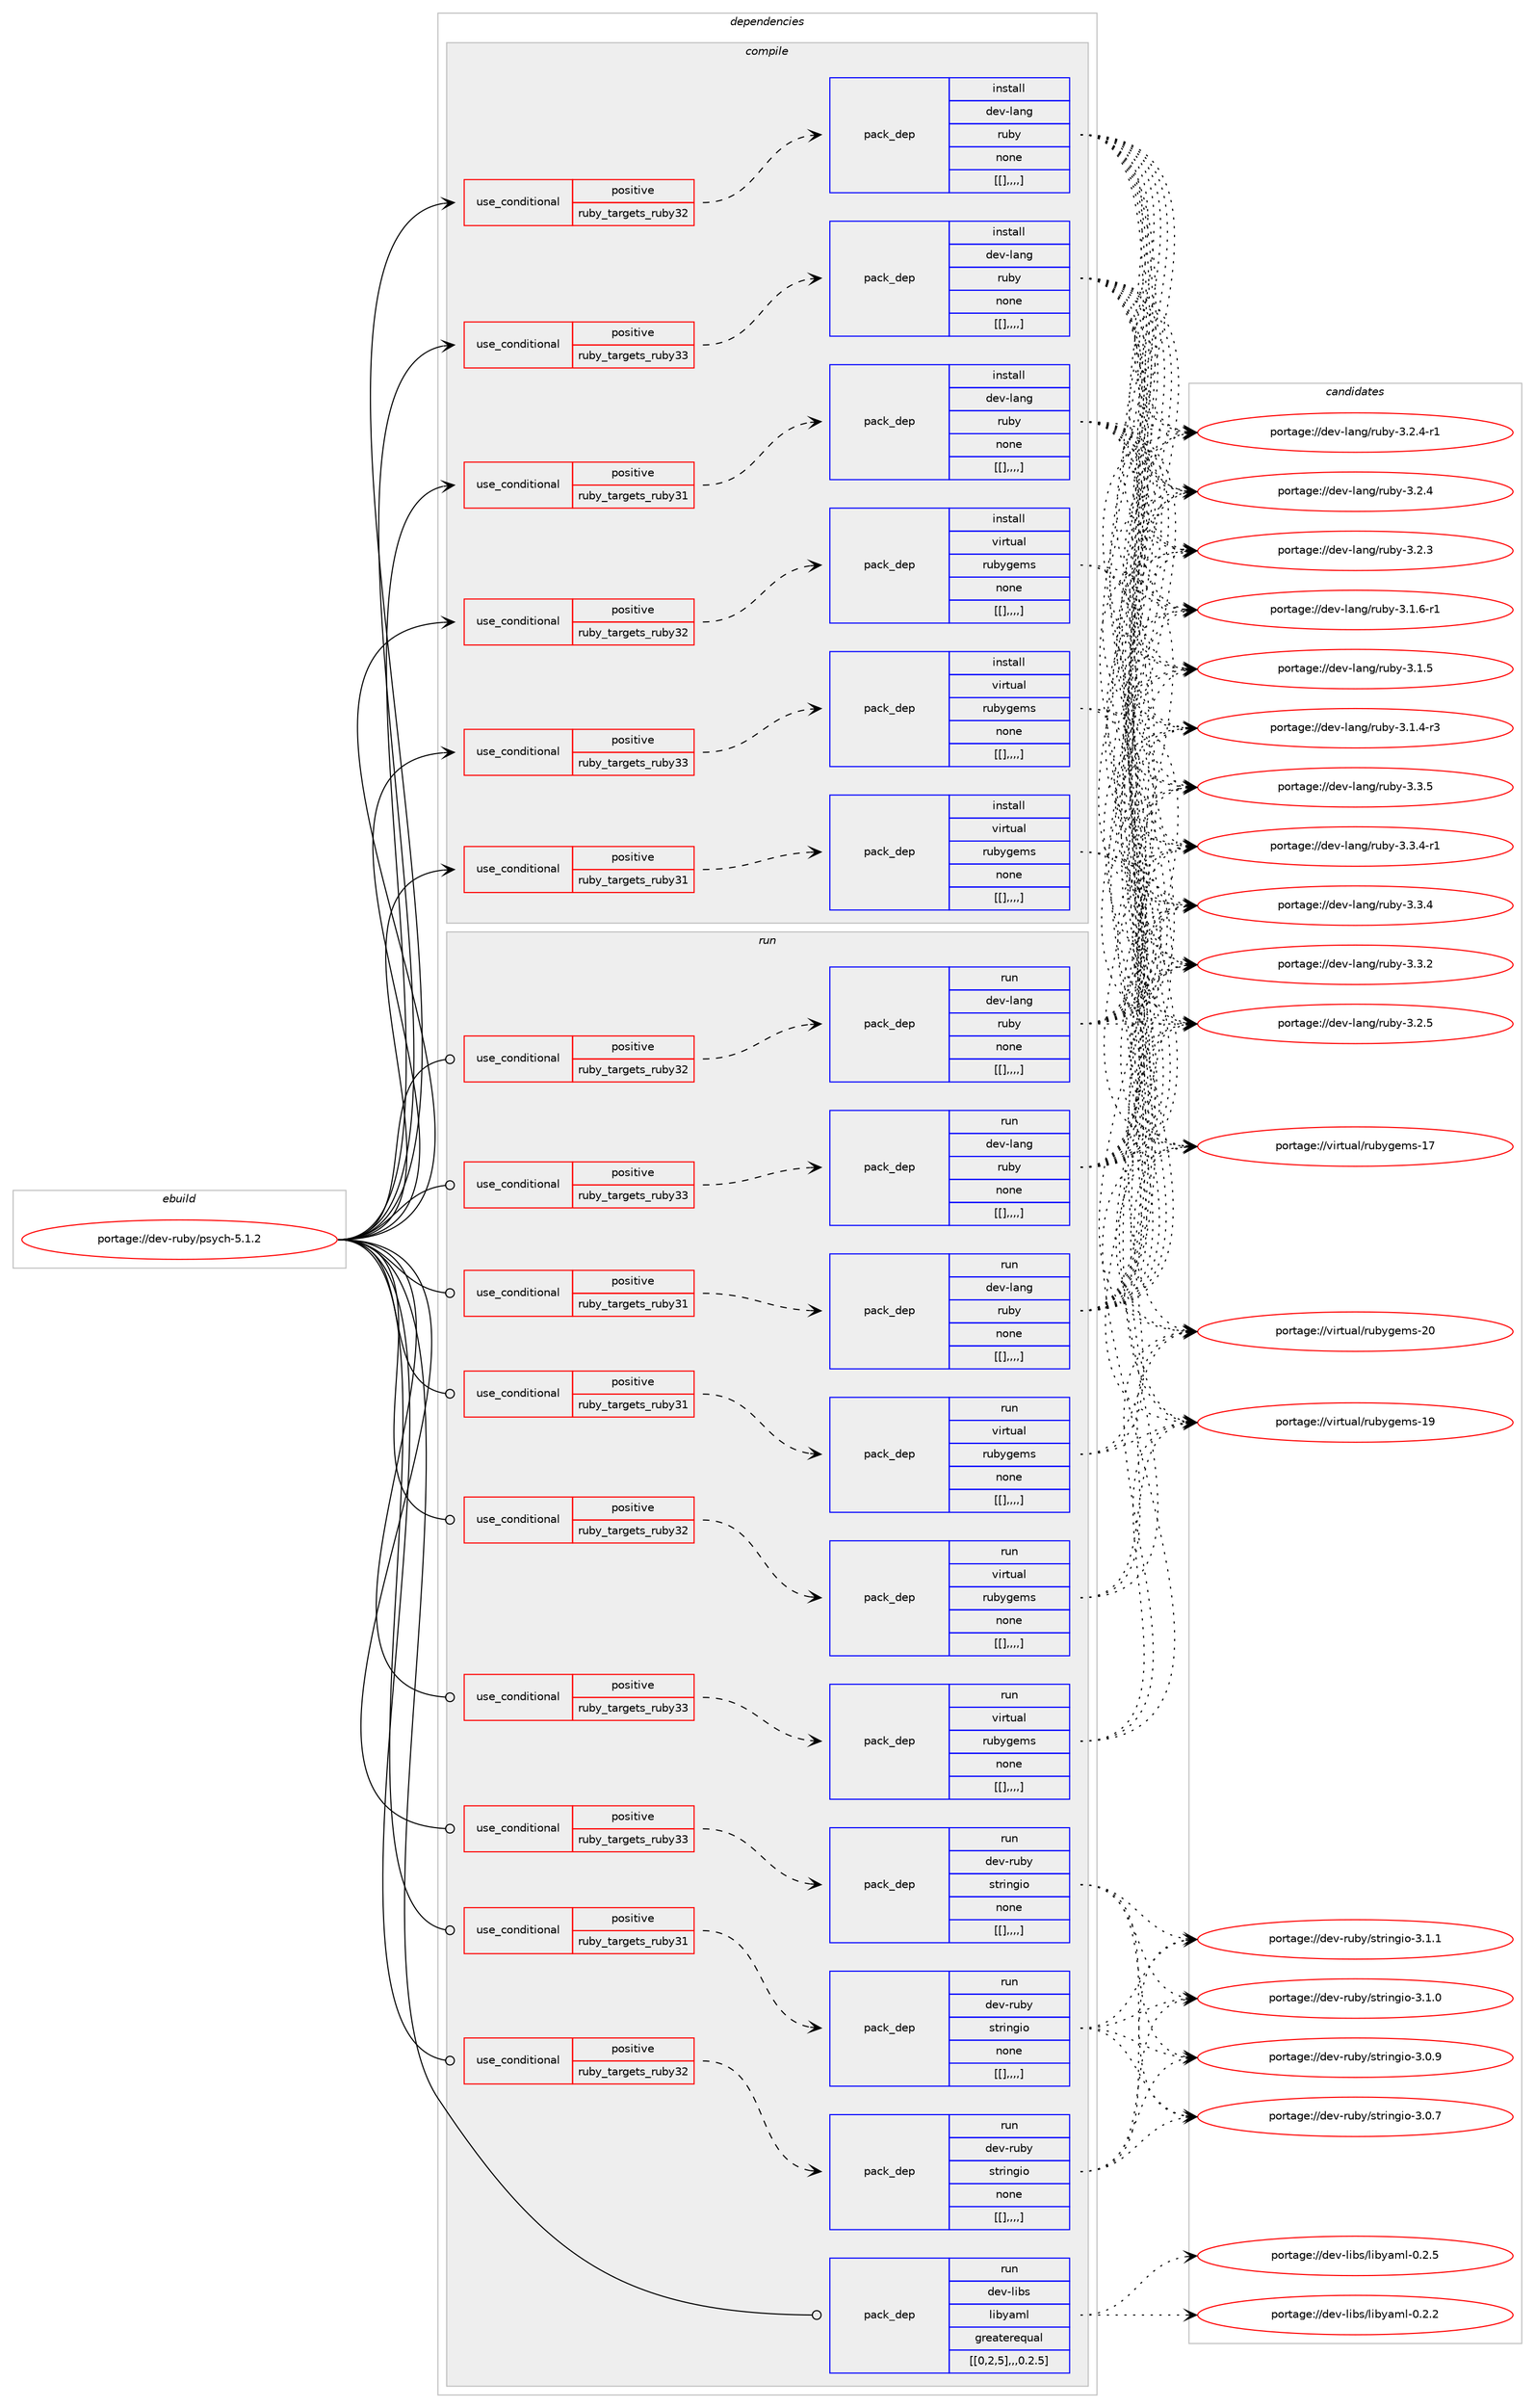 digraph prolog {

# *************
# Graph options
# *************

newrank=true;
concentrate=true;
compound=true;
graph [rankdir=LR,fontname=Helvetica,fontsize=10,ranksep=1.5];#, ranksep=2.5, nodesep=0.2];
edge  [arrowhead=vee];
node  [fontname=Helvetica,fontsize=10];

# **********
# The ebuild
# **********

subgraph cluster_leftcol {
color=gray;
label=<<i>ebuild</i>>;
id [label="portage://dev-ruby/psych-5.1.2", color=red, width=4, href="../dev-ruby/psych-5.1.2.svg"];
}

# ****************
# The dependencies
# ****************

subgraph cluster_midcol {
color=gray;
label=<<i>dependencies</i>>;
subgraph cluster_compile {
fillcolor="#eeeeee";
style=filled;
label=<<i>compile</i>>;
subgraph cond54306 {
dependency197923 [label=<<TABLE BORDER="0" CELLBORDER="1" CELLSPACING="0" CELLPADDING="4"><TR><TD ROWSPAN="3" CELLPADDING="10">use_conditional</TD></TR><TR><TD>positive</TD></TR><TR><TD>ruby_targets_ruby31</TD></TR></TABLE>>, shape=none, color=red];
subgraph pack142272 {
dependency197924 [label=<<TABLE BORDER="0" CELLBORDER="1" CELLSPACING="0" CELLPADDING="4" WIDTH="220"><TR><TD ROWSPAN="6" CELLPADDING="30">pack_dep</TD></TR><TR><TD WIDTH="110">install</TD></TR><TR><TD>dev-lang</TD></TR><TR><TD>ruby</TD></TR><TR><TD>none</TD></TR><TR><TD>[[],,,,]</TD></TR></TABLE>>, shape=none, color=blue];
}
dependency197923:e -> dependency197924:w [weight=20,style="dashed",arrowhead="vee"];
}
id:e -> dependency197923:w [weight=20,style="solid",arrowhead="vee"];
subgraph cond54307 {
dependency197925 [label=<<TABLE BORDER="0" CELLBORDER="1" CELLSPACING="0" CELLPADDING="4"><TR><TD ROWSPAN="3" CELLPADDING="10">use_conditional</TD></TR><TR><TD>positive</TD></TR><TR><TD>ruby_targets_ruby31</TD></TR></TABLE>>, shape=none, color=red];
subgraph pack142273 {
dependency197926 [label=<<TABLE BORDER="0" CELLBORDER="1" CELLSPACING="0" CELLPADDING="4" WIDTH="220"><TR><TD ROWSPAN="6" CELLPADDING="30">pack_dep</TD></TR><TR><TD WIDTH="110">install</TD></TR><TR><TD>virtual</TD></TR><TR><TD>rubygems</TD></TR><TR><TD>none</TD></TR><TR><TD>[[],,,,]</TD></TR></TABLE>>, shape=none, color=blue];
}
dependency197925:e -> dependency197926:w [weight=20,style="dashed",arrowhead="vee"];
}
id:e -> dependency197925:w [weight=20,style="solid",arrowhead="vee"];
subgraph cond54308 {
dependency197927 [label=<<TABLE BORDER="0" CELLBORDER="1" CELLSPACING="0" CELLPADDING="4"><TR><TD ROWSPAN="3" CELLPADDING="10">use_conditional</TD></TR><TR><TD>positive</TD></TR><TR><TD>ruby_targets_ruby32</TD></TR></TABLE>>, shape=none, color=red];
subgraph pack142274 {
dependency197928 [label=<<TABLE BORDER="0" CELLBORDER="1" CELLSPACING="0" CELLPADDING="4" WIDTH="220"><TR><TD ROWSPAN="6" CELLPADDING="30">pack_dep</TD></TR><TR><TD WIDTH="110">install</TD></TR><TR><TD>dev-lang</TD></TR><TR><TD>ruby</TD></TR><TR><TD>none</TD></TR><TR><TD>[[],,,,]</TD></TR></TABLE>>, shape=none, color=blue];
}
dependency197927:e -> dependency197928:w [weight=20,style="dashed",arrowhead="vee"];
}
id:e -> dependency197927:w [weight=20,style="solid",arrowhead="vee"];
subgraph cond54309 {
dependency197929 [label=<<TABLE BORDER="0" CELLBORDER="1" CELLSPACING="0" CELLPADDING="4"><TR><TD ROWSPAN="3" CELLPADDING="10">use_conditional</TD></TR><TR><TD>positive</TD></TR><TR><TD>ruby_targets_ruby32</TD></TR></TABLE>>, shape=none, color=red];
subgraph pack142275 {
dependency197930 [label=<<TABLE BORDER="0" CELLBORDER="1" CELLSPACING="0" CELLPADDING="4" WIDTH="220"><TR><TD ROWSPAN="6" CELLPADDING="30">pack_dep</TD></TR><TR><TD WIDTH="110">install</TD></TR><TR><TD>virtual</TD></TR><TR><TD>rubygems</TD></TR><TR><TD>none</TD></TR><TR><TD>[[],,,,]</TD></TR></TABLE>>, shape=none, color=blue];
}
dependency197929:e -> dependency197930:w [weight=20,style="dashed",arrowhead="vee"];
}
id:e -> dependency197929:w [weight=20,style="solid",arrowhead="vee"];
subgraph cond54310 {
dependency197931 [label=<<TABLE BORDER="0" CELLBORDER="1" CELLSPACING="0" CELLPADDING="4"><TR><TD ROWSPAN="3" CELLPADDING="10">use_conditional</TD></TR><TR><TD>positive</TD></TR><TR><TD>ruby_targets_ruby33</TD></TR></TABLE>>, shape=none, color=red];
subgraph pack142276 {
dependency197932 [label=<<TABLE BORDER="0" CELLBORDER="1" CELLSPACING="0" CELLPADDING="4" WIDTH="220"><TR><TD ROWSPAN="6" CELLPADDING="30">pack_dep</TD></TR><TR><TD WIDTH="110">install</TD></TR><TR><TD>dev-lang</TD></TR><TR><TD>ruby</TD></TR><TR><TD>none</TD></TR><TR><TD>[[],,,,]</TD></TR></TABLE>>, shape=none, color=blue];
}
dependency197931:e -> dependency197932:w [weight=20,style="dashed",arrowhead="vee"];
}
id:e -> dependency197931:w [weight=20,style="solid",arrowhead="vee"];
subgraph cond54311 {
dependency197933 [label=<<TABLE BORDER="0" CELLBORDER="1" CELLSPACING="0" CELLPADDING="4"><TR><TD ROWSPAN="3" CELLPADDING="10">use_conditional</TD></TR><TR><TD>positive</TD></TR><TR><TD>ruby_targets_ruby33</TD></TR></TABLE>>, shape=none, color=red];
subgraph pack142277 {
dependency197934 [label=<<TABLE BORDER="0" CELLBORDER="1" CELLSPACING="0" CELLPADDING="4" WIDTH="220"><TR><TD ROWSPAN="6" CELLPADDING="30">pack_dep</TD></TR><TR><TD WIDTH="110">install</TD></TR><TR><TD>virtual</TD></TR><TR><TD>rubygems</TD></TR><TR><TD>none</TD></TR><TR><TD>[[],,,,]</TD></TR></TABLE>>, shape=none, color=blue];
}
dependency197933:e -> dependency197934:w [weight=20,style="dashed",arrowhead="vee"];
}
id:e -> dependency197933:w [weight=20,style="solid",arrowhead="vee"];
}
subgraph cluster_compileandrun {
fillcolor="#eeeeee";
style=filled;
label=<<i>compile and run</i>>;
}
subgraph cluster_run {
fillcolor="#eeeeee";
style=filled;
label=<<i>run</i>>;
subgraph cond54312 {
dependency197935 [label=<<TABLE BORDER="0" CELLBORDER="1" CELLSPACING="0" CELLPADDING="4"><TR><TD ROWSPAN="3" CELLPADDING="10">use_conditional</TD></TR><TR><TD>positive</TD></TR><TR><TD>ruby_targets_ruby31</TD></TR></TABLE>>, shape=none, color=red];
subgraph pack142278 {
dependency197936 [label=<<TABLE BORDER="0" CELLBORDER="1" CELLSPACING="0" CELLPADDING="4" WIDTH="220"><TR><TD ROWSPAN="6" CELLPADDING="30">pack_dep</TD></TR><TR><TD WIDTH="110">run</TD></TR><TR><TD>dev-lang</TD></TR><TR><TD>ruby</TD></TR><TR><TD>none</TD></TR><TR><TD>[[],,,,]</TD></TR></TABLE>>, shape=none, color=blue];
}
dependency197935:e -> dependency197936:w [weight=20,style="dashed",arrowhead="vee"];
}
id:e -> dependency197935:w [weight=20,style="solid",arrowhead="odot"];
subgraph cond54313 {
dependency197937 [label=<<TABLE BORDER="0" CELLBORDER="1" CELLSPACING="0" CELLPADDING="4"><TR><TD ROWSPAN="3" CELLPADDING="10">use_conditional</TD></TR><TR><TD>positive</TD></TR><TR><TD>ruby_targets_ruby31</TD></TR></TABLE>>, shape=none, color=red];
subgraph pack142279 {
dependency197938 [label=<<TABLE BORDER="0" CELLBORDER="1" CELLSPACING="0" CELLPADDING="4" WIDTH="220"><TR><TD ROWSPAN="6" CELLPADDING="30">pack_dep</TD></TR><TR><TD WIDTH="110">run</TD></TR><TR><TD>dev-ruby</TD></TR><TR><TD>stringio</TD></TR><TR><TD>none</TD></TR><TR><TD>[[],,,,]</TD></TR></TABLE>>, shape=none, color=blue];
}
dependency197937:e -> dependency197938:w [weight=20,style="dashed",arrowhead="vee"];
}
id:e -> dependency197937:w [weight=20,style="solid",arrowhead="odot"];
subgraph cond54314 {
dependency197939 [label=<<TABLE BORDER="0" CELLBORDER="1" CELLSPACING="0" CELLPADDING="4"><TR><TD ROWSPAN="3" CELLPADDING="10">use_conditional</TD></TR><TR><TD>positive</TD></TR><TR><TD>ruby_targets_ruby31</TD></TR></TABLE>>, shape=none, color=red];
subgraph pack142280 {
dependency197940 [label=<<TABLE BORDER="0" CELLBORDER="1" CELLSPACING="0" CELLPADDING="4" WIDTH="220"><TR><TD ROWSPAN="6" CELLPADDING="30">pack_dep</TD></TR><TR><TD WIDTH="110">run</TD></TR><TR><TD>virtual</TD></TR><TR><TD>rubygems</TD></TR><TR><TD>none</TD></TR><TR><TD>[[],,,,]</TD></TR></TABLE>>, shape=none, color=blue];
}
dependency197939:e -> dependency197940:w [weight=20,style="dashed",arrowhead="vee"];
}
id:e -> dependency197939:w [weight=20,style="solid",arrowhead="odot"];
subgraph cond54315 {
dependency197941 [label=<<TABLE BORDER="0" CELLBORDER="1" CELLSPACING="0" CELLPADDING="4"><TR><TD ROWSPAN="3" CELLPADDING="10">use_conditional</TD></TR><TR><TD>positive</TD></TR><TR><TD>ruby_targets_ruby32</TD></TR></TABLE>>, shape=none, color=red];
subgraph pack142281 {
dependency197942 [label=<<TABLE BORDER="0" CELLBORDER="1" CELLSPACING="0" CELLPADDING="4" WIDTH="220"><TR><TD ROWSPAN="6" CELLPADDING="30">pack_dep</TD></TR><TR><TD WIDTH="110">run</TD></TR><TR><TD>dev-lang</TD></TR><TR><TD>ruby</TD></TR><TR><TD>none</TD></TR><TR><TD>[[],,,,]</TD></TR></TABLE>>, shape=none, color=blue];
}
dependency197941:e -> dependency197942:w [weight=20,style="dashed",arrowhead="vee"];
}
id:e -> dependency197941:w [weight=20,style="solid",arrowhead="odot"];
subgraph cond54316 {
dependency197943 [label=<<TABLE BORDER="0" CELLBORDER="1" CELLSPACING="0" CELLPADDING="4"><TR><TD ROWSPAN="3" CELLPADDING="10">use_conditional</TD></TR><TR><TD>positive</TD></TR><TR><TD>ruby_targets_ruby32</TD></TR></TABLE>>, shape=none, color=red];
subgraph pack142282 {
dependency197944 [label=<<TABLE BORDER="0" CELLBORDER="1" CELLSPACING="0" CELLPADDING="4" WIDTH="220"><TR><TD ROWSPAN="6" CELLPADDING="30">pack_dep</TD></TR><TR><TD WIDTH="110">run</TD></TR><TR><TD>dev-ruby</TD></TR><TR><TD>stringio</TD></TR><TR><TD>none</TD></TR><TR><TD>[[],,,,]</TD></TR></TABLE>>, shape=none, color=blue];
}
dependency197943:e -> dependency197944:w [weight=20,style="dashed",arrowhead="vee"];
}
id:e -> dependency197943:w [weight=20,style="solid",arrowhead="odot"];
subgraph cond54317 {
dependency197945 [label=<<TABLE BORDER="0" CELLBORDER="1" CELLSPACING="0" CELLPADDING="4"><TR><TD ROWSPAN="3" CELLPADDING="10">use_conditional</TD></TR><TR><TD>positive</TD></TR><TR><TD>ruby_targets_ruby32</TD></TR></TABLE>>, shape=none, color=red];
subgraph pack142283 {
dependency197946 [label=<<TABLE BORDER="0" CELLBORDER="1" CELLSPACING="0" CELLPADDING="4" WIDTH="220"><TR><TD ROWSPAN="6" CELLPADDING="30">pack_dep</TD></TR><TR><TD WIDTH="110">run</TD></TR><TR><TD>virtual</TD></TR><TR><TD>rubygems</TD></TR><TR><TD>none</TD></TR><TR><TD>[[],,,,]</TD></TR></TABLE>>, shape=none, color=blue];
}
dependency197945:e -> dependency197946:w [weight=20,style="dashed",arrowhead="vee"];
}
id:e -> dependency197945:w [weight=20,style="solid",arrowhead="odot"];
subgraph cond54318 {
dependency197947 [label=<<TABLE BORDER="0" CELLBORDER="1" CELLSPACING="0" CELLPADDING="4"><TR><TD ROWSPAN="3" CELLPADDING="10">use_conditional</TD></TR><TR><TD>positive</TD></TR><TR><TD>ruby_targets_ruby33</TD></TR></TABLE>>, shape=none, color=red];
subgraph pack142284 {
dependency197948 [label=<<TABLE BORDER="0" CELLBORDER="1" CELLSPACING="0" CELLPADDING="4" WIDTH="220"><TR><TD ROWSPAN="6" CELLPADDING="30">pack_dep</TD></TR><TR><TD WIDTH="110">run</TD></TR><TR><TD>dev-lang</TD></TR><TR><TD>ruby</TD></TR><TR><TD>none</TD></TR><TR><TD>[[],,,,]</TD></TR></TABLE>>, shape=none, color=blue];
}
dependency197947:e -> dependency197948:w [weight=20,style="dashed",arrowhead="vee"];
}
id:e -> dependency197947:w [weight=20,style="solid",arrowhead="odot"];
subgraph cond54319 {
dependency197949 [label=<<TABLE BORDER="0" CELLBORDER="1" CELLSPACING="0" CELLPADDING="4"><TR><TD ROWSPAN="3" CELLPADDING="10">use_conditional</TD></TR><TR><TD>positive</TD></TR><TR><TD>ruby_targets_ruby33</TD></TR></TABLE>>, shape=none, color=red];
subgraph pack142285 {
dependency197950 [label=<<TABLE BORDER="0" CELLBORDER="1" CELLSPACING="0" CELLPADDING="4" WIDTH="220"><TR><TD ROWSPAN="6" CELLPADDING="30">pack_dep</TD></TR><TR><TD WIDTH="110">run</TD></TR><TR><TD>dev-ruby</TD></TR><TR><TD>stringio</TD></TR><TR><TD>none</TD></TR><TR><TD>[[],,,,]</TD></TR></TABLE>>, shape=none, color=blue];
}
dependency197949:e -> dependency197950:w [weight=20,style="dashed",arrowhead="vee"];
}
id:e -> dependency197949:w [weight=20,style="solid",arrowhead="odot"];
subgraph cond54320 {
dependency197951 [label=<<TABLE BORDER="0" CELLBORDER="1" CELLSPACING="0" CELLPADDING="4"><TR><TD ROWSPAN="3" CELLPADDING="10">use_conditional</TD></TR><TR><TD>positive</TD></TR><TR><TD>ruby_targets_ruby33</TD></TR></TABLE>>, shape=none, color=red];
subgraph pack142286 {
dependency197952 [label=<<TABLE BORDER="0" CELLBORDER="1" CELLSPACING="0" CELLPADDING="4" WIDTH="220"><TR><TD ROWSPAN="6" CELLPADDING="30">pack_dep</TD></TR><TR><TD WIDTH="110">run</TD></TR><TR><TD>virtual</TD></TR><TR><TD>rubygems</TD></TR><TR><TD>none</TD></TR><TR><TD>[[],,,,]</TD></TR></TABLE>>, shape=none, color=blue];
}
dependency197951:e -> dependency197952:w [weight=20,style="dashed",arrowhead="vee"];
}
id:e -> dependency197951:w [weight=20,style="solid",arrowhead="odot"];
subgraph pack142287 {
dependency197953 [label=<<TABLE BORDER="0" CELLBORDER="1" CELLSPACING="0" CELLPADDING="4" WIDTH="220"><TR><TD ROWSPAN="6" CELLPADDING="30">pack_dep</TD></TR><TR><TD WIDTH="110">run</TD></TR><TR><TD>dev-libs</TD></TR><TR><TD>libyaml</TD></TR><TR><TD>greaterequal</TD></TR><TR><TD>[[0,2,5],,,0.2.5]</TD></TR></TABLE>>, shape=none, color=blue];
}
id:e -> dependency197953:w [weight=20,style="solid",arrowhead="odot"];
}
}

# **************
# The candidates
# **************

subgraph cluster_choices {
rank=same;
color=gray;
label=<<i>candidates</i>>;

subgraph choice142272 {
color=black;
nodesep=1;
choice10010111845108971101034711411798121455146514653 [label="portage://dev-lang/ruby-3.3.5", color=red, width=4,href="../dev-lang/ruby-3.3.5.svg"];
choice100101118451089711010347114117981214551465146524511449 [label="portage://dev-lang/ruby-3.3.4-r1", color=red, width=4,href="../dev-lang/ruby-3.3.4-r1.svg"];
choice10010111845108971101034711411798121455146514652 [label="portage://dev-lang/ruby-3.3.4", color=red, width=4,href="../dev-lang/ruby-3.3.4.svg"];
choice10010111845108971101034711411798121455146514650 [label="portage://dev-lang/ruby-3.3.2", color=red, width=4,href="../dev-lang/ruby-3.3.2.svg"];
choice10010111845108971101034711411798121455146504653 [label="portage://dev-lang/ruby-3.2.5", color=red, width=4,href="../dev-lang/ruby-3.2.5.svg"];
choice100101118451089711010347114117981214551465046524511449 [label="portage://dev-lang/ruby-3.2.4-r1", color=red, width=4,href="../dev-lang/ruby-3.2.4-r1.svg"];
choice10010111845108971101034711411798121455146504652 [label="portage://dev-lang/ruby-3.2.4", color=red, width=4,href="../dev-lang/ruby-3.2.4.svg"];
choice10010111845108971101034711411798121455146504651 [label="portage://dev-lang/ruby-3.2.3", color=red, width=4,href="../dev-lang/ruby-3.2.3.svg"];
choice100101118451089711010347114117981214551464946544511449 [label="portage://dev-lang/ruby-3.1.6-r1", color=red, width=4,href="../dev-lang/ruby-3.1.6-r1.svg"];
choice10010111845108971101034711411798121455146494653 [label="portage://dev-lang/ruby-3.1.5", color=red, width=4,href="../dev-lang/ruby-3.1.5.svg"];
choice100101118451089711010347114117981214551464946524511451 [label="portage://dev-lang/ruby-3.1.4-r3", color=red, width=4,href="../dev-lang/ruby-3.1.4-r3.svg"];
dependency197924:e -> choice10010111845108971101034711411798121455146514653:w [style=dotted,weight="100"];
dependency197924:e -> choice100101118451089711010347114117981214551465146524511449:w [style=dotted,weight="100"];
dependency197924:e -> choice10010111845108971101034711411798121455146514652:w [style=dotted,weight="100"];
dependency197924:e -> choice10010111845108971101034711411798121455146514650:w [style=dotted,weight="100"];
dependency197924:e -> choice10010111845108971101034711411798121455146504653:w [style=dotted,weight="100"];
dependency197924:e -> choice100101118451089711010347114117981214551465046524511449:w [style=dotted,weight="100"];
dependency197924:e -> choice10010111845108971101034711411798121455146504652:w [style=dotted,weight="100"];
dependency197924:e -> choice10010111845108971101034711411798121455146504651:w [style=dotted,weight="100"];
dependency197924:e -> choice100101118451089711010347114117981214551464946544511449:w [style=dotted,weight="100"];
dependency197924:e -> choice10010111845108971101034711411798121455146494653:w [style=dotted,weight="100"];
dependency197924:e -> choice100101118451089711010347114117981214551464946524511451:w [style=dotted,weight="100"];
}
subgraph choice142273 {
color=black;
nodesep=1;
choice118105114116117971084711411798121103101109115455048 [label="portage://virtual/rubygems-20", color=red, width=4,href="../virtual/rubygems-20.svg"];
choice118105114116117971084711411798121103101109115454957 [label="portage://virtual/rubygems-19", color=red, width=4,href="../virtual/rubygems-19.svg"];
choice118105114116117971084711411798121103101109115454955 [label="portage://virtual/rubygems-17", color=red, width=4,href="../virtual/rubygems-17.svg"];
dependency197926:e -> choice118105114116117971084711411798121103101109115455048:w [style=dotted,weight="100"];
dependency197926:e -> choice118105114116117971084711411798121103101109115454957:w [style=dotted,weight="100"];
dependency197926:e -> choice118105114116117971084711411798121103101109115454955:w [style=dotted,weight="100"];
}
subgraph choice142274 {
color=black;
nodesep=1;
choice10010111845108971101034711411798121455146514653 [label="portage://dev-lang/ruby-3.3.5", color=red, width=4,href="../dev-lang/ruby-3.3.5.svg"];
choice100101118451089711010347114117981214551465146524511449 [label="portage://dev-lang/ruby-3.3.4-r1", color=red, width=4,href="../dev-lang/ruby-3.3.4-r1.svg"];
choice10010111845108971101034711411798121455146514652 [label="portage://dev-lang/ruby-3.3.4", color=red, width=4,href="../dev-lang/ruby-3.3.4.svg"];
choice10010111845108971101034711411798121455146514650 [label="portage://dev-lang/ruby-3.3.2", color=red, width=4,href="../dev-lang/ruby-3.3.2.svg"];
choice10010111845108971101034711411798121455146504653 [label="portage://dev-lang/ruby-3.2.5", color=red, width=4,href="../dev-lang/ruby-3.2.5.svg"];
choice100101118451089711010347114117981214551465046524511449 [label="portage://dev-lang/ruby-3.2.4-r1", color=red, width=4,href="../dev-lang/ruby-3.2.4-r1.svg"];
choice10010111845108971101034711411798121455146504652 [label="portage://dev-lang/ruby-3.2.4", color=red, width=4,href="../dev-lang/ruby-3.2.4.svg"];
choice10010111845108971101034711411798121455146504651 [label="portage://dev-lang/ruby-3.2.3", color=red, width=4,href="../dev-lang/ruby-3.2.3.svg"];
choice100101118451089711010347114117981214551464946544511449 [label="portage://dev-lang/ruby-3.1.6-r1", color=red, width=4,href="../dev-lang/ruby-3.1.6-r1.svg"];
choice10010111845108971101034711411798121455146494653 [label="portage://dev-lang/ruby-3.1.5", color=red, width=4,href="../dev-lang/ruby-3.1.5.svg"];
choice100101118451089711010347114117981214551464946524511451 [label="portage://dev-lang/ruby-3.1.4-r3", color=red, width=4,href="../dev-lang/ruby-3.1.4-r3.svg"];
dependency197928:e -> choice10010111845108971101034711411798121455146514653:w [style=dotted,weight="100"];
dependency197928:e -> choice100101118451089711010347114117981214551465146524511449:w [style=dotted,weight="100"];
dependency197928:e -> choice10010111845108971101034711411798121455146514652:w [style=dotted,weight="100"];
dependency197928:e -> choice10010111845108971101034711411798121455146514650:w [style=dotted,weight="100"];
dependency197928:e -> choice10010111845108971101034711411798121455146504653:w [style=dotted,weight="100"];
dependency197928:e -> choice100101118451089711010347114117981214551465046524511449:w [style=dotted,weight="100"];
dependency197928:e -> choice10010111845108971101034711411798121455146504652:w [style=dotted,weight="100"];
dependency197928:e -> choice10010111845108971101034711411798121455146504651:w [style=dotted,weight="100"];
dependency197928:e -> choice100101118451089711010347114117981214551464946544511449:w [style=dotted,weight="100"];
dependency197928:e -> choice10010111845108971101034711411798121455146494653:w [style=dotted,weight="100"];
dependency197928:e -> choice100101118451089711010347114117981214551464946524511451:w [style=dotted,weight="100"];
}
subgraph choice142275 {
color=black;
nodesep=1;
choice118105114116117971084711411798121103101109115455048 [label="portage://virtual/rubygems-20", color=red, width=4,href="../virtual/rubygems-20.svg"];
choice118105114116117971084711411798121103101109115454957 [label="portage://virtual/rubygems-19", color=red, width=4,href="../virtual/rubygems-19.svg"];
choice118105114116117971084711411798121103101109115454955 [label="portage://virtual/rubygems-17", color=red, width=4,href="../virtual/rubygems-17.svg"];
dependency197930:e -> choice118105114116117971084711411798121103101109115455048:w [style=dotted,weight="100"];
dependency197930:e -> choice118105114116117971084711411798121103101109115454957:w [style=dotted,weight="100"];
dependency197930:e -> choice118105114116117971084711411798121103101109115454955:w [style=dotted,weight="100"];
}
subgraph choice142276 {
color=black;
nodesep=1;
choice10010111845108971101034711411798121455146514653 [label="portage://dev-lang/ruby-3.3.5", color=red, width=4,href="../dev-lang/ruby-3.3.5.svg"];
choice100101118451089711010347114117981214551465146524511449 [label="portage://dev-lang/ruby-3.3.4-r1", color=red, width=4,href="../dev-lang/ruby-3.3.4-r1.svg"];
choice10010111845108971101034711411798121455146514652 [label="portage://dev-lang/ruby-3.3.4", color=red, width=4,href="../dev-lang/ruby-3.3.4.svg"];
choice10010111845108971101034711411798121455146514650 [label="portage://dev-lang/ruby-3.3.2", color=red, width=4,href="../dev-lang/ruby-3.3.2.svg"];
choice10010111845108971101034711411798121455146504653 [label="portage://dev-lang/ruby-3.2.5", color=red, width=4,href="../dev-lang/ruby-3.2.5.svg"];
choice100101118451089711010347114117981214551465046524511449 [label="portage://dev-lang/ruby-3.2.4-r1", color=red, width=4,href="../dev-lang/ruby-3.2.4-r1.svg"];
choice10010111845108971101034711411798121455146504652 [label="portage://dev-lang/ruby-3.2.4", color=red, width=4,href="../dev-lang/ruby-3.2.4.svg"];
choice10010111845108971101034711411798121455146504651 [label="portage://dev-lang/ruby-3.2.3", color=red, width=4,href="../dev-lang/ruby-3.2.3.svg"];
choice100101118451089711010347114117981214551464946544511449 [label="portage://dev-lang/ruby-3.1.6-r1", color=red, width=4,href="../dev-lang/ruby-3.1.6-r1.svg"];
choice10010111845108971101034711411798121455146494653 [label="portage://dev-lang/ruby-3.1.5", color=red, width=4,href="../dev-lang/ruby-3.1.5.svg"];
choice100101118451089711010347114117981214551464946524511451 [label="portage://dev-lang/ruby-3.1.4-r3", color=red, width=4,href="../dev-lang/ruby-3.1.4-r3.svg"];
dependency197932:e -> choice10010111845108971101034711411798121455146514653:w [style=dotted,weight="100"];
dependency197932:e -> choice100101118451089711010347114117981214551465146524511449:w [style=dotted,weight="100"];
dependency197932:e -> choice10010111845108971101034711411798121455146514652:w [style=dotted,weight="100"];
dependency197932:e -> choice10010111845108971101034711411798121455146514650:w [style=dotted,weight="100"];
dependency197932:e -> choice10010111845108971101034711411798121455146504653:w [style=dotted,weight="100"];
dependency197932:e -> choice100101118451089711010347114117981214551465046524511449:w [style=dotted,weight="100"];
dependency197932:e -> choice10010111845108971101034711411798121455146504652:w [style=dotted,weight="100"];
dependency197932:e -> choice10010111845108971101034711411798121455146504651:w [style=dotted,weight="100"];
dependency197932:e -> choice100101118451089711010347114117981214551464946544511449:w [style=dotted,weight="100"];
dependency197932:e -> choice10010111845108971101034711411798121455146494653:w [style=dotted,weight="100"];
dependency197932:e -> choice100101118451089711010347114117981214551464946524511451:w [style=dotted,weight="100"];
}
subgraph choice142277 {
color=black;
nodesep=1;
choice118105114116117971084711411798121103101109115455048 [label="portage://virtual/rubygems-20", color=red, width=4,href="../virtual/rubygems-20.svg"];
choice118105114116117971084711411798121103101109115454957 [label="portage://virtual/rubygems-19", color=red, width=4,href="../virtual/rubygems-19.svg"];
choice118105114116117971084711411798121103101109115454955 [label="portage://virtual/rubygems-17", color=red, width=4,href="../virtual/rubygems-17.svg"];
dependency197934:e -> choice118105114116117971084711411798121103101109115455048:w [style=dotted,weight="100"];
dependency197934:e -> choice118105114116117971084711411798121103101109115454957:w [style=dotted,weight="100"];
dependency197934:e -> choice118105114116117971084711411798121103101109115454955:w [style=dotted,weight="100"];
}
subgraph choice142278 {
color=black;
nodesep=1;
choice10010111845108971101034711411798121455146514653 [label="portage://dev-lang/ruby-3.3.5", color=red, width=4,href="../dev-lang/ruby-3.3.5.svg"];
choice100101118451089711010347114117981214551465146524511449 [label="portage://dev-lang/ruby-3.3.4-r1", color=red, width=4,href="../dev-lang/ruby-3.3.4-r1.svg"];
choice10010111845108971101034711411798121455146514652 [label="portage://dev-lang/ruby-3.3.4", color=red, width=4,href="../dev-lang/ruby-3.3.4.svg"];
choice10010111845108971101034711411798121455146514650 [label="portage://dev-lang/ruby-3.3.2", color=red, width=4,href="../dev-lang/ruby-3.3.2.svg"];
choice10010111845108971101034711411798121455146504653 [label="portage://dev-lang/ruby-3.2.5", color=red, width=4,href="../dev-lang/ruby-3.2.5.svg"];
choice100101118451089711010347114117981214551465046524511449 [label="portage://dev-lang/ruby-3.2.4-r1", color=red, width=4,href="../dev-lang/ruby-3.2.4-r1.svg"];
choice10010111845108971101034711411798121455146504652 [label="portage://dev-lang/ruby-3.2.4", color=red, width=4,href="../dev-lang/ruby-3.2.4.svg"];
choice10010111845108971101034711411798121455146504651 [label="portage://dev-lang/ruby-3.2.3", color=red, width=4,href="../dev-lang/ruby-3.2.3.svg"];
choice100101118451089711010347114117981214551464946544511449 [label="portage://dev-lang/ruby-3.1.6-r1", color=red, width=4,href="../dev-lang/ruby-3.1.6-r1.svg"];
choice10010111845108971101034711411798121455146494653 [label="portage://dev-lang/ruby-3.1.5", color=red, width=4,href="../dev-lang/ruby-3.1.5.svg"];
choice100101118451089711010347114117981214551464946524511451 [label="portage://dev-lang/ruby-3.1.4-r3", color=red, width=4,href="../dev-lang/ruby-3.1.4-r3.svg"];
dependency197936:e -> choice10010111845108971101034711411798121455146514653:w [style=dotted,weight="100"];
dependency197936:e -> choice100101118451089711010347114117981214551465146524511449:w [style=dotted,weight="100"];
dependency197936:e -> choice10010111845108971101034711411798121455146514652:w [style=dotted,weight="100"];
dependency197936:e -> choice10010111845108971101034711411798121455146514650:w [style=dotted,weight="100"];
dependency197936:e -> choice10010111845108971101034711411798121455146504653:w [style=dotted,weight="100"];
dependency197936:e -> choice100101118451089711010347114117981214551465046524511449:w [style=dotted,weight="100"];
dependency197936:e -> choice10010111845108971101034711411798121455146504652:w [style=dotted,weight="100"];
dependency197936:e -> choice10010111845108971101034711411798121455146504651:w [style=dotted,weight="100"];
dependency197936:e -> choice100101118451089711010347114117981214551464946544511449:w [style=dotted,weight="100"];
dependency197936:e -> choice10010111845108971101034711411798121455146494653:w [style=dotted,weight="100"];
dependency197936:e -> choice100101118451089711010347114117981214551464946524511451:w [style=dotted,weight="100"];
}
subgraph choice142279 {
color=black;
nodesep=1;
choice100101118451141179812147115116114105110103105111455146494649 [label="portage://dev-ruby/stringio-3.1.1", color=red, width=4,href="../dev-ruby/stringio-3.1.1.svg"];
choice100101118451141179812147115116114105110103105111455146494648 [label="portage://dev-ruby/stringio-3.1.0", color=red, width=4,href="../dev-ruby/stringio-3.1.0.svg"];
choice100101118451141179812147115116114105110103105111455146484657 [label="portage://dev-ruby/stringio-3.0.9", color=red, width=4,href="../dev-ruby/stringio-3.0.9.svg"];
choice100101118451141179812147115116114105110103105111455146484655 [label="portage://dev-ruby/stringio-3.0.7", color=red, width=4,href="../dev-ruby/stringio-3.0.7.svg"];
dependency197938:e -> choice100101118451141179812147115116114105110103105111455146494649:w [style=dotted,weight="100"];
dependency197938:e -> choice100101118451141179812147115116114105110103105111455146494648:w [style=dotted,weight="100"];
dependency197938:e -> choice100101118451141179812147115116114105110103105111455146484657:w [style=dotted,weight="100"];
dependency197938:e -> choice100101118451141179812147115116114105110103105111455146484655:w [style=dotted,weight="100"];
}
subgraph choice142280 {
color=black;
nodesep=1;
choice118105114116117971084711411798121103101109115455048 [label="portage://virtual/rubygems-20", color=red, width=4,href="../virtual/rubygems-20.svg"];
choice118105114116117971084711411798121103101109115454957 [label="portage://virtual/rubygems-19", color=red, width=4,href="../virtual/rubygems-19.svg"];
choice118105114116117971084711411798121103101109115454955 [label="portage://virtual/rubygems-17", color=red, width=4,href="../virtual/rubygems-17.svg"];
dependency197940:e -> choice118105114116117971084711411798121103101109115455048:w [style=dotted,weight="100"];
dependency197940:e -> choice118105114116117971084711411798121103101109115454957:w [style=dotted,weight="100"];
dependency197940:e -> choice118105114116117971084711411798121103101109115454955:w [style=dotted,weight="100"];
}
subgraph choice142281 {
color=black;
nodesep=1;
choice10010111845108971101034711411798121455146514653 [label="portage://dev-lang/ruby-3.3.5", color=red, width=4,href="../dev-lang/ruby-3.3.5.svg"];
choice100101118451089711010347114117981214551465146524511449 [label="portage://dev-lang/ruby-3.3.4-r1", color=red, width=4,href="../dev-lang/ruby-3.3.4-r1.svg"];
choice10010111845108971101034711411798121455146514652 [label="portage://dev-lang/ruby-3.3.4", color=red, width=4,href="../dev-lang/ruby-3.3.4.svg"];
choice10010111845108971101034711411798121455146514650 [label="portage://dev-lang/ruby-3.3.2", color=red, width=4,href="../dev-lang/ruby-3.3.2.svg"];
choice10010111845108971101034711411798121455146504653 [label="portage://dev-lang/ruby-3.2.5", color=red, width=4,href="../dev-lang/ruby-3.2.5.svg"];
choice100101118451089711010347114117981214551465046524511449 [label="portage://dev-lang/ruby-3.2.4-r1", color=red, width=4,href="../dev-lang/ruby-3.2.4-r1.svg"];
choice10010111845108971101034711411798121455146504652 [label="portage://dev-lang/ruby-3.2.4", color=red, width=4,href="../dev-lang/ruby-3.2.4.svg"];
choice10010111845108971101034711411798121455146504651 [label="portage://dev-lang/ruby-3.2.3", color=red, width=4,href="../dev-lang/ruby-3.2.3.svg"];
choice100101118451089711010347114117981214551464946544511449 [label="portage://dev-lang/ruby-3.1.6-r1", color=red, width=4,href="../dev-lang/ruby-3.1.6-r1.svg"];
choice10010111845108971101034711411798121455146494653 [label="portage://dev-lang/ruby-3.1.5", color=red, width=4,href="../dev-lang/ruby-3.1.5.svg"];
choice100101118451089711010347114117981214551464946524511451 [label="portage://dev-lang/ruby-3.1.4-r3", color=red, width=4,href="../dev-lang/ruby-3.1.4-r3.svg"];
dependency197942:e -> choice10010111845108971101034711411798121455146514653:w [style=dotted,weight="100"];
dependency197942:e -> choice100101118451089711010347114117981214551465146524511449:w [style=dotted,weight="100"];
dependency197942:e -> choice10010111845108971101034711411798121455146514652:w [style=dotted,weight="100"];
dependency197942:e -> choice10010111845108971101034711411798121455146514650:w [style=dotted,weight="100"];
dependency197942:e -> choice10010111845108971101034711411798121455146504653:w [style=dotted,weight="100"];
dependency197942:e -> choice100101118451089711010347114117981214551465046524511449:w [style=dotted,weight="100"];
dependency197942:e -> choice10010111845108971101034711411798121455146504652:w [style=dotted,weight="100"];
dependency197942:e -> choice10010111845108971101034711411798121455146504651:w [style=dotted,weight="100"];
dependency197942:e -> choice100101118451089711010347114117981214551464946544511449:w [style=dotted,weight="100"];
dependency197942:e -> choice10010111845108971101034711411798121455146494653:w [style=dotted,weight="100"];
dependency197942:e -> choice100101118451089711010347114117981214551464946524511451:w [style=dotted,weight="100"];
}
subgraph choice142282 {
color=black;
nodesep=1;
choice100101118451141179812147115116114105110103105111455146494649 [label="portage://dev-ruby/stringio-3.1.1", color=red, width=4,href="../dev-ruby/stringio-3.1.1.svg"];
choice100101118451141179812147115116114105110103105111455146494648 [label="portage://dev-ruby/stringio-3.1.0", color=red, width=4,href="../dev-ruby/stringio-3.1.0.svg"];
choice100101118451141179812147115116114105110103105111455146484657 [label="portage://dev-ruby/stringio-3.0.9", color=red, width=4,href="../dev-ruby/stringio-3.0.9.svg"];
choice100101118451141179812147115116114105110103105111455146484655 [label="portage://dev-ruby/stringio-3.0.7", color=red, width=4,href="../dev-ruby/stringio-3.0.7.svg"];
dependency197944:e -> choice100101118451141179812147115116114105110103105111455146494649:w [style=dotted,weight="100"];
dependency197944:e -> choice100101118451141179812147115116114105110103105111455146494648:w [style=dotted,weight="100"];
dependency197944:e -> choice100101118451141179812147115116114105110103105111455146484657:w [style=dotted,weight="100"];
dependency197944:e -> choice100101118451141179812147115116114105110103105111455146484655:w [style=dotted,weight="100"];
}
subgraph choice142283 {
color=black;
nodesep=1;
choice118105114116117971084711411798121103101109115455048 [label="portage://virtual/rubygems-20", color=red, width=4,href="../virtual/rubygems-20.svg"];
choice118105114116117971084711411798121103101109115454957 [label="portage://virtual/rubygems-19", color=red, width=4,href="../virtual/rubygems-19.svg"];
choice118105114116117971084711411798121103101109115454955 [label="portage://virtual/rubygems-17", color=red, width=4,href="../virtual/rubygems-17.svg"];
dependency197946:e -> choice118105114116117971084711411798121103101109115455048:w [style=dotted,weight="100"];
dependency197946:e -> choice118105114116117971084711411798121103101109115454957:w [style=dotted,weight="100"];
dependency197946:e -> choice118105114116117971084711411798121103101109115454955:w [style=dotted,weight="100"];
}
subgraph choice142284 {
color=black;
nodesep=1;
choice10010111845108971101034711411798121455146514653 [label="portage://dev-lang/ruby-3.3.5", color=red, width=4,href="../dev-lang/ruby-3.3.5.svg"];
choice100101118451089711010347114117981214551465146524511449 [label="portage://dev-lang/ruby-3.3.4-r1", color=red, width=4,href="../dev-lang/ruby-3.3.4-r1.svg"];
choice10010111845108971101034711411798121455146514652 [label="portage://dev-lang/ruby-3.3.4", color=red, width=4,href="../dev-lang/ruby-3.3.4.svg"];
choice10010111845108971101034711411798121455146514650 [label="portage://dev-lang/ruby-3.3.2", color=red, width=4,href="../dev-lang/ruby-3.3.2.svg"];
choice10010111845108971101034711411798121455146504653 [label="portage://dev-lang/ruby-3.2.5", color=red, width=4,href="../dev-lang/ruby-3.2.5.svg"];
choice100101118451089711010347114117981214551465046524511449 [label="portage://dev-lang/ruby-3.2.4-r1", color=red, width=4,href="../dev-lang/ruby-3.2.4-r1.svg"];
choice10010111845108971101034711411798121455146504652 [label="portage://dev-lang/ruby-3.2.4", color=red, width=4,href="../dev-lang/ruby-3.2.4.svg"];
choice10010111845108971101034711411798121455146504651 [label="portage://dev-lang/ruby-3.2.3", color=red, width=4,href="../dev-lang/ruby-3.2.3.svg"];
choice100101118451089711010347114117981214551464946544511449 [label="portage://dev-lang/ruby-3.1.6-r1", color=red, width=4,href="../dev-lang/ruby-3.1.6-r1.svg"];
choice10010111845108971101034711411798121455146494653 [label="portage://dev-lang/ruby-3.1.5", color=red, width=4,href="../dev-lang/ruby-3.1.5.svg"];
choice100101118451089711010347114117981214551464946524511451 [label="portage://dev-lang/ruby-3.1.4-r3", color=red, width=4,href="../dev-lang/ruby-3.1.4-r3.svg"];
dependency197948:e -> choice10010111845108971101034711411798121455146514653:w [style=dotted,weight="100"];
dependency197948:e -> choice100101118451089711010347114117981214551465146524511449:w [style=dotted,weight="100"];
dependency197948:e -> choice10010111845108971101034711411798121455146514652:w [style=dotted,weight="100"];
dependency197948:e -> choice10010111845108971101034711411798121455146514650:w [style=dotted,weight="100"];
dependency197948:e -> choice10010111845108971101034711411798121455146504653:w [style=dotted,weight="100"];
dependency197948:e -> choice100101118451089711010347114117981214551465046524511449:w [style=dotted,weight="100"];
dependency197948:e -> choice10010111845108971101034711411798121455146504652:w [style=dotted,weight="100"];
dependency197948:e -> choice10010111845108971101034711411798121455146504651:w [style=dotted,weight="100"];
dependency197948:e -> choice100101118451089711010347114117981214551464946544511449:w [style=dotted,weight="100"];
dependency197948:e -> choice10010111845108971101034711411798121455146494653:w [style=dotted,weight="100"];
dependency197948:e -> choice100101118451089711010347114117981214551464946524511451:w [style=dotted,weight="100"];
}
subgraph choice142285 {
color=black;
nodesep=1;
choice100101118451141179812147115116114105110103105111455146494649 [label="portage://dev-ruby/stringio-3.1.1", color=red, width=4,href="../dev-ruby/stringio-3.1.1.svg"];
choice100101118451141179812147115116114105110103105111455146494648 [label="portage://dev-ruby/stringio-3.1.0", color=red, width=4,href="../dev-ruby/stringio-3.1.0.svg"];
choice100101118451141179812147115116114105110103105111455146484657 [label="portage://dev-ruby/stringio-3.0.9", color=red, width=4,href="../dev-ruby/stringio-3.0.9.svg"];
choice100101118451141179812147115116114105110103105111455146484655 [label="portage://dev-ruby/stringio-3.0.7", color=red, width=4,href="../dev-ruby/stringio-3.0.7.svg"];
dependency197950:e -> choice100101118451141179812147115116114105110103105111455146494649:w [style=dotted,weight="100"];
dependency197950:e -> choice100101118451141179812147115116114105110103105111455146494648:w [style=dotted,weight="100"];
dependency197950:e -> choice100101118451141179812147115116114105110103105111455146484657:w [style=dotted,weight="100"];
dependency197950:e -> choice100101118451141179812147115116114105110103105111455146484655:w [style=dotted,weight="100"];
}
subgraph choice142286 {
color=black;
nodesep=1;
choice118105114116117971084711411798121103101109115455048 [label="portage://virtual/rubygems-20", color=red, width=4,href="../virtual/rubygems-20.svg"];
choice118105114116117971084711411798121103101109115454957 [label="portage://virtual/rubygems-19", color=red, width=4,href="../virtual/rubygems-19.svg"];
choice118105114116117971084711411798121103101109115454955 [label="portage://virtual/rubygems-17", color=red, width=4,href="../virtual/rubygems-17.svg"];
dependency197952:e -> choice118105114116117971084711411798121103101109115455048:w [style=dotted,weight="100"];
dependency197952:e -> choice118105114116117971084711411798121103101109115454957:w [style=dotted,weight="100"];
dependency197952:e -> choice118105114116117971084711411798121103101109115454955:w [style=dotted,weight="100"];
}
subgraph choice142287 {
color=black;
nodesep=1;
choice1001011184510810598115471081059812197109108454846504653 [label="portage://dev-libs/libyaml-0.2.5", color=red, width=4,href="../dev-libs/libyaml-0.2.5.svg"];
choice1001011184510810598115471081059812197109108454846504650 [label="portage://dev-libs/libyaml-0.2.2", color=red, width=4,href="../dev-libs/libyaml-0.2.2.svg"];
dependency197953:e -> choice1001011184510810598115471081059812197109108454846504653:w [style=dotted,weight="100"];
dependency197953:e -> choice1001011184510810598115471081059812197109108454846504650:w [style=dotted,weight="100"];
}
}

}
